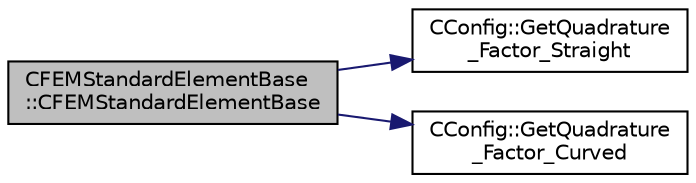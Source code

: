digraph "CFEMStandardElementBase::CFEMStandardElementBase"
{
  edge [fontname="Helvetica",fontsize="10",labelfontname="Helvetica",labelfontsize="10"];
  node [fontname="Helvetica",fontsize="10",shape=record];
  rankdir="LR";
  Node4 [label="CFEMStandardElementBase\l::CFEMStandardElementBase",height=0.2,width=0.4,color="black", fillcolor="grey75", style="filled", fontcolor="black"];
  Node4 -> Node5 [color="midnightblue",fontsize="10",style="solid",fontname="Helvetica"];
  Node5 [label="CConfig::GetQuadrature\l_Factor_Straight",height=0.2,width=0.4,color="black", fillcolor="white", style="filled",URL="$class_c_config.html#a6dc6b40ec06c8a5c04416ce14462d2d2",tooltip="Get the factor applied during quadrature of straight elements. "];
  Node4 -> Node6 [color="midnightblue",fontsize="10",style="solid",fontname="Helvetica"];
  Node6 [label="CConfig::GetQuadrature\l_Factor_Curved",height=0.2,width=0.4,color="black", fillcolor="white", style="filled",URL="$class_c_config.html#a508727e0b86e8fad27437b5bd1db2976",tooltip="Get the factor applied during quadrature of curved elements. "];
}
